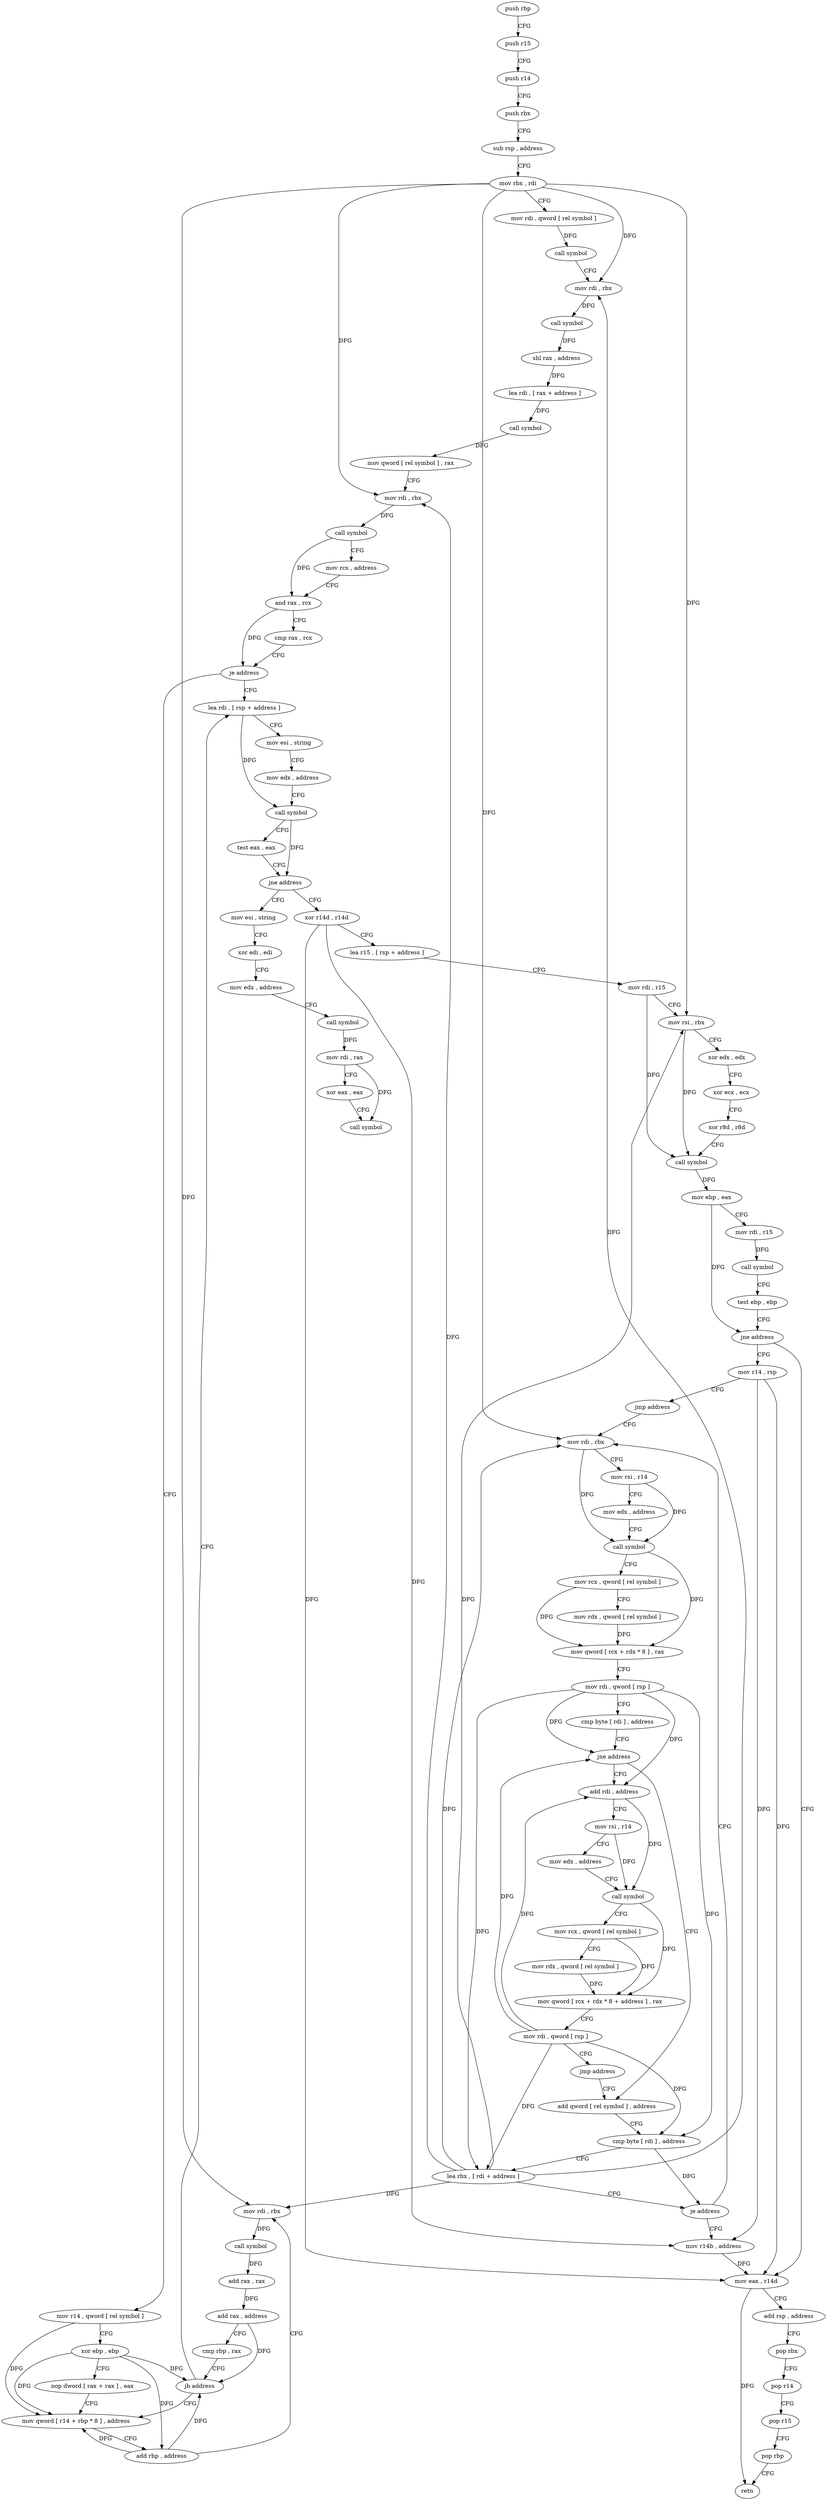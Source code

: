digraph "func" {
"4215152" [label = "push rbp" ]
"4215153" [label = "push r15" ]
"4215155" [label = "push r14" ]
"4215157" [label = "push rbx" ]
"4215158" [label = "sub rsp , address" ]
"4215162" [label = "mov rbx , rdi" ]
"4215165" [label = "mov rdi , qword [ rel symbol ]" ]
"4215172" [label = "call symbol" ]
"4215177" [label = "mov rdi , rbx" ]
"4215180" [label = "call symbol" ]
"4215185" [label = "shl rax , address" ]
"4215189" [label = "lea rdi , [ rax + address ]" ]
"4215193" [label = "call symbol" ]
"4215198" [label = "mov qword [ rel symbol ] , rax" ]
"4215205" [label = "mov rdi , rbx" ]
"4215208" [label = "call symbol" ]
"4215213" [label = "mov rcx , address" ]
"4215223" [label = "and rax , rcx" ]
"4215226" [label = "cmp rax , rcx" ]
"4215229" [label = "je address" ]
"4215280" [label = "lea rdi , [ rsp + address ]" ]
"4215231" [label = "mov r14 , qword [ rel symbol ]" ]
"4215285" [label = "mov esi , string" ]
"4215290" [label = "mov edx , address" ]
"4215295" [label = "call symbol" ]
"4215300" [label = "test eax , eax" ]
"4215302" [label = "jne address" ]
"4215479" [label = "mov esi , string" ]
"4215308" [label = "xor r14d , r14d" ]
"4215238" [label = "xor ebp , ebp" ]
"4215240" [label = "nop dword [ rax + rax ] , eax" ]
"4215248" [label = "mov qword [ r14 + rbp * 8 ] , address" ]
"4215484" [label = "xor edi , edi" ]
"4215486" [label = "mov edx , address" ]
"4215491" [label = "call symbol" ]
"4215496" [label = "mov rdi , rax" ]
"4215499" [label = "xor eax , eax" ]
"4215501" [label = "call symbol" ]
"4215311" [label = "lea r15 , [ rsp + address ]" ]
"4215316" [label = "mov rdi , r15" ]
"4215319" [label = "mov rsi , rbx" ]
"4215322" [label = "xor edx , edx" ]
"4215324" [label = "xor ecx , ecx" ]
"4215326" [label = "xor r8d , r8d" ]
"4215329" [label = "call symbol" ]
"4215334" [label = "mov ebp , eax" ]
"4215336" [label = "mov rdi , r15" ]
"4215339" [label = "call symbol" ]
"4215344" [label = "test ebp , ebp" ]
"4215346" [label = "jne address" ]
"4215465" [label = "mov eax , r14d" ]
"4215348" [label = "mov r14 , rsp" ]
"4215256" [label = "add rbp , address" ]
"4215260" [label = "mov rdi , rbx" ]
"4215263" [label = "call symbol" ]
"4215268" [label = "add rax , rax" ]
"4215271" [label = "add rax , address" ]
"4215275" [label = "cmp rbp , rax" ]
"4215278" [label = "jb address" ]
"4215468" [label = "add rsp , address" ]
"4215472" [label = "pop rbx" ]
"4215473" [label = "pop r14" ]
"4215475" [label = "pop r15" ]
"4215477" [label = "pop rbp" ]
"4215478" [label = "retn" ]
"4215351" [label = "jmp address" ]
"4215377" [label = "mov rdi , rbx" ]
"4215380" [label = "mov rsi , r14" ]
"4215383" [label = "mov edx , address" ]
"4215388" [label = "call symbol" ]
"4215393" [label = "mov rcx , qword [ rel symbol ]" ]
"4215400" [label = "mov rdx , qword [ rel symbol ]" ]
"4215407" [label = "mov qword [ rcx + rdx * 8 ] , rax" ]
"4215411" [label = "mov rdi , qword [ rsp ]" ]
"4215415" [label = "cmp byte [ rdi ] , address" ]
"4215418" [label = "jne address" ]
"4215360" [label = "add qword [ rel symbol ] , address" ]
"4215420" [label = "add rdi , address" ]
"4215368" [label = "cmp byte [ rdi ] , address" ]
"4215371" [label = "lea rbx , [ rdi + address ]" ]
"4215375" [label = "je address" ]
"4215462" [label = "mov r14b , address" ]
"4215424" [label = "mov rsi , r14" ]
"4215427" [label = "mov edx , address" ]
"4215432" [label = "call symbol" ]
"4215437" [label = "mov rcx , qword [ rel symbol ]" ]
"4215444" [label = "mov rdx , qword [ rel symbol ]" ]
"4215451" [label = "mov qword [ rcx + rdx * 8 + address ] , rax" ]
"4215456" [label = "mov rdi , qword [ rsp ]" ]
"4215460" [label = "jmp address" ]
"4215152" -> "4215153" [ label = "CFG" ]
"4215153" -> "4215155" [ label = "CFG" ]
"4215155" -> "4215157" [ label = "CFG" ]
"4215157" -> "4215158" [ label = "CFG" ]
"4215158" -> "4215162" [ label = "CFG" ]
"4215162" -> "4215165" [ label = "CFG" ]
"4215162" -> "4215177" [ label = "DFG" ]
"4215162" -> "4215205" [ label = "DFG" ]
"4215162" -> "4215319" [ label = "DFG" ]
"4215162" -> "4215260" [ label = "DFG" ]
"4215162" -> "4215377" [ label = "DFG" ]
"4215165" -> "4215172" [ label = "DFG" ]
"4215172" -> "4215177" [ label = "CFG" ]
"4215177" -> "4215180" [ label = "DFG" ]
"4215180" -> "4215185" [ label = "DFG" ]
"4215185" -> "4215189" [ label = "DFG" ]
"4215189" -> "4215193" [ label = "DFG" ]
"4215193" -> "4215198" [ label = "DFG" ]
"4215198" -> "4215205" [ label = "CFG" ]
"4215205" -> "4215208" [ label = "DFG" ]
"4215208" -> "4215213" [ label = "CFG" ]
"4215208" -> "4215223" [ label = "DFG" ]
"4215213" -> "4215223" [ label = "CFG" ]
"4215223" -> "4215226" [ label = "CFG" ]
"4215223" -> "4215229" [ label = "DFG" ]
"4215226" -> "4215229" [ label = "CFG" ]
"4215229" -> "4215280" [ label = "CFG" ]
"4215229" -> "4215231" [ label = "CFG" ]
"4215280" -> "4215285" [ label = "CFG" ]
"4215280" -> "4215295" [ label = "DFG" ]
"4215231" -> "4215238" [ label = "CFG" ]
"4215231" -> "4215248" [ label = "DFG" ]
"4215285" -> "4215290" [ label = "CFG" ]
"4215290" -> "4215295" [ label = "CFG" ]
"4215295" -> "4215300" [ label = "CFG" ]
"4215295" -> "4215302" [ label = "DFG" ]
"4215300" -> "4215302" [ label = "CFG" ]
"4215302" -> "4215479" [ label = "CFG" ]
"4215302" -> "4215308" [ label = "CFG" ]
"4215479" -> "4215484" [ label = "CFG" ]
"4215308" -> "4215311" [ label = "CFG" ]
"4215308" -> "4215465" [ label = "DFG" ]
"4215308" -> "4215462" [ label = "DFG" ]
"4215238" -> "4215240" [ label = "CFG" ]
"4215238" -> "4215248" [ label = "DFG" ]
"4215238" -> "4215256" [ label = "DFG" ]
"4215238" -> "4215278" [ label = "DFG" ]
"4215240" -> "4215248" [ label = "CFG" ]
"4215248" -> "4215256" [ label = "CFG" ]
"4215484" -> "4215486" [ label = "CFG" ]
"4215486" -> "4215491" [ label = "CFG" ]
"4215491" -> "4215496" [ label = "DFG" ]
"4215496" -> "4215499" [ label = "CFG" ]
"4215496" -> "4215501" [ label = "DFG" ]
"4215499" -> "4215501" [ label = "CFG" ]
"4215311" -> "4215316" [ label = "CFG" ]
"4215316" -> "4215319" [ label = "CFG" ]
"4215316" -> "4215329" [ label = "DFG" ]
"4215319" -> "4215322" [ label = "CFG" ]
"4215319" -> "4215329" [ label = "DFG" ]
"4215322" -> "4215324" [ label = "CFG" ]
"4215324" -> "4215326" [ label = "CFG" ]
"4215326" -> "4215329" [ label = "CFG" ]
"4215329" -> "4215334" [ label = "DFG" ]
"4215334" -> "4215336" [ label = "CFG" ]
"4215334" -> "4215346" [ label = "DFG" ]
"4215336" -> "4215339" [ label = "DFG" ]
"4215339" -> "4215344" [ label = "CFG" ]
"4215344" -> "4215346" [ label = "CFG" ]
"4215346" -> "4215465" [ label = "CFG" ]
"4215346" -> "4215348" [ label = "CFG" ]
"4215465" -> "4215468" [ label = "CFG" ]
"4215465" -> "4215478" [ label = "DFG" ]
"4215348" -> "4215351" [ label = "CFG" ]
"4215348" -> "4215465" [ label = "DFG" ]
"4215348" -> "4215462" [ label = "DFG" ]
"4215256" -> "4215260" [ label = "CFG" ]
"4215256" -> "4215248" [ label = "DFG" ]
"4215256" -> "4215278" [ label = "DFG" ]
"4215260" -> "4215263" [ label = "DFG" ]
"4215263" -> "4215268" [ label = "DFG" ]
"4215268" -> "4215271" [ label = "DFG" ]
"4215271" -> "4215275" [ label = "CFG" ]
"4215271" -> "4215278" [ label = "DFG" ]
"4215275" -> "4215278" [ label = "CFG" ]
"4215278" -> "4215248" [ label = "CFG" ]
"4215278" -> "4215280" [ label = "CFG" ]
"4215468" -> "4215472" [ label = "CFG" ]
"4215472" -> "4215473" [ label = "CFG" ]
"4215473" -> "4215475" [ label = "CFG" ]
"4215475" -> "4215477" [ label = "CFG" ]
"4215477" -> "4215478" [ label = "CFG" ]
"4215351" -> "4215377" [ label = "CFG" ]
"4215377" -> "4215380" [ label = "CFG" ]
"4215377" -> "4215388" [ label = "DFG" ]
"4215380" -> "4215383" [ label = "CFG" ]
"4215380" -> "4215388" [ label = "DFG" ]
"4215383" -> "4215388" [ label = "CFG" ]
"4215388" -> "4215393" [ label = "CFG" ]
"4215388" -> "4215407" [ label = "DFG" ]
"4215393" -> "4215400" [ label = "CFG" ]
"4215393" -> "4215407" [ label = "DFG" ]
"4215400" -> "4215407" [ label = "DFG" ]
"4215407" -> "4215411" [ label = "CFG" ]
"4215411" -> "4215415" [ label = "CFG" ]
"4215411" -> "4215418" [ label = "DFG" ]
"4215411" -> "4215368" [ label = "DFG" ]
"4215411" -> "4215371" [ label = "DFG" ]
"4215411" -> "4215420" [ label = "DFG" ]
"4215415" -> "4215418" [ label = "CFG" ]
"4215418" -> "4215360" [ label = "CFG" ]
"4215418" -> "4215420" [ label = "CFG" ]
"4215360" -> "4215368" [ label = "CFG" ]
"4215420" -> "4215424" [ label = "CFG" ]
"4215420" -> "4215432" [ label = "DFG" ]
"4215368" -> "4215371" [ label = "CFG" ]
"4215368" -> "4215375" [ label = "DFG" ]
"4215371" -> "4215375" [ label = "CFG" ]
"4215371" -> "4215177" [ label = "DFG" ]
"4215371" -> "4215205" [ label = "DFG" ]
"4215371" -> "4215319" [ label = "DFG" ]
"4215371" -> "4215260" [ label = "DFG" ]
"4215371" -> "4215377" [ label = "DFG" ]
"4215375" -> "4215462" [ label = "CFG" ]
"4215375" -> "4215377" [ label = "CFG" ]
"4215462" -> "4215465" [ label = "DFG" ]
"4215424" -> "4215427" [ label = "CFG" ]
"4215424" -> "4215432" [ label = "DFG" ]
"4215427" -> "4215432" [ label = "CFG" ]
"4215432" -> "4215437" [ label = "CFG" ]
"4215432" -> "4215451" [ label = "DFG" ]
"4215437" -> "4215444" [ label = "CFG" ]
"4215437" -> "4215451" [ label = "DFG" ]
"4215444" -> "4215451" [ label = "DFG" ]
"4215451" -> "4215456" [ label = "CFG" ]
"4215456" -> "4215460" [ label = "CFG" ]
"4215456" -> "4215418" [ label = "DFG" ]
"4215456" -> "4215368" [ label = "DFG" ]
"4215456" -> "4215371" [ label = "DFG" ]
"4215456" -> "4215420" [ label = "DFG" ]
"4215460" -> "4215360" [ label = "CFG" ]
}
